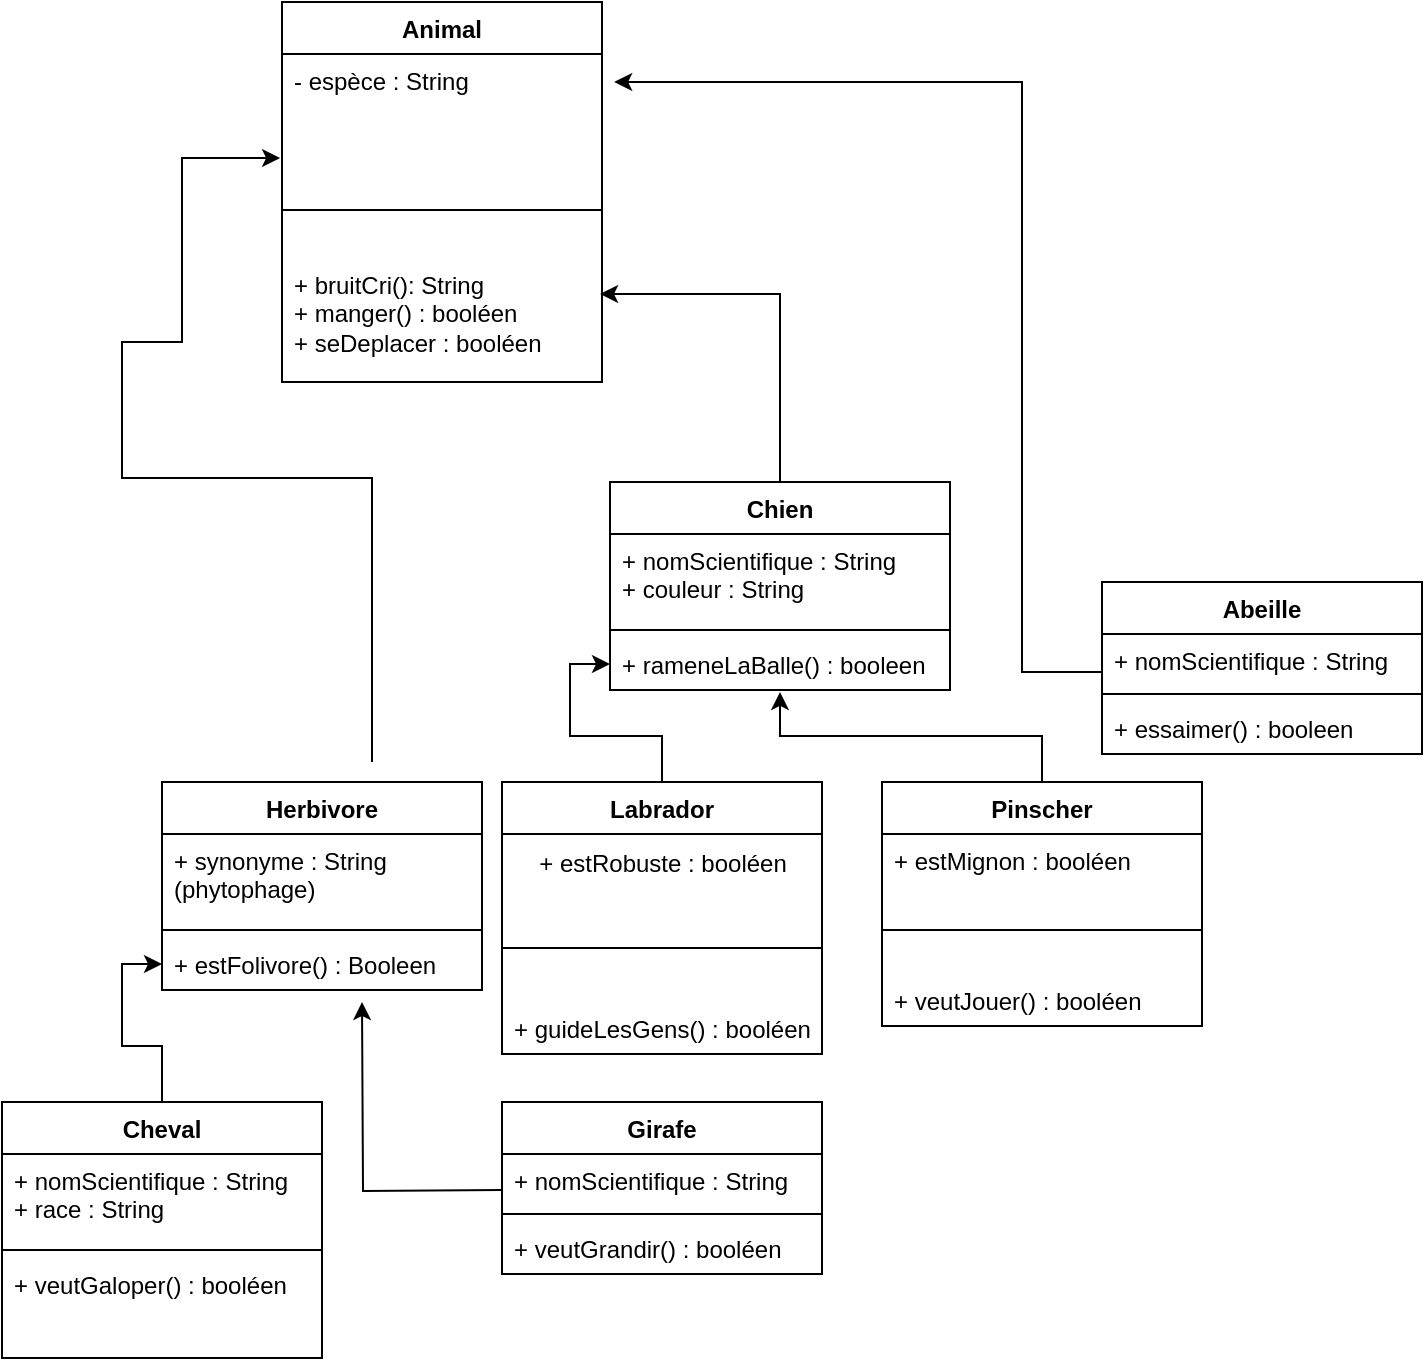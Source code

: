 <mxfile version="21.7.5" type="device">
  <diagram name="Page-1" id="2j2EiQx7V2a1exmJ5WXS">
    <mxGraphModel dx="1386" dy="793" grid="1" gridSize="10" guides="1" tooltips="1" connect="1" arrows="1" fold="1" page="1" pageScale="1" pageWidth="827" pageHeight="1169" math="0" shadow="0">
      <root>
        <mxCell id="0" />
        <mxCell id="1" parent="0" />
        <mxCell id="vbNFfZeSXDQqYNJUoYll-15" style="edgeStyle=orthogonalEdgeStyle;rounded=0;orthogonalLoop=1;jettySize=auto;html=1;exitX=0.5;exitY=0;exitDx=0;exitDy=0;" parent="1" edge="1">
          <mxGeometry relative="1" as="geometry">
            <mxPoint x="210" y="520" as="targetPoint" />
            <mxPoint x="280" y="614" as="sourcePoint" />
          </mxGeometry>
        </mxCell>
        <mxCell id="vbNFfZeSXDQqYNJUoYll-22" style="edgeStyle=orthogonalEdgeStyle;rounded=0;orthogonalLoop=1;jettySize=auto;html=1;exitX=0.5;exitY=0;exitDx=0;exitDy=0;entryX=-0.006;entryY=0.963;entryDx=0;entryDy=0;entryPerimeter=0;" parent="1" target="kkQ9WX2OmsGRKKt787n0-2" edge="1">
          <mxGeometry relative="1" as="geometry">
            <mxPoint x="215" y="400" as="sourcePoint" />
            <mxPoint x="190" y="190" as="targetPoint" />
            <Array as="points">
              <mxPoint x="215" y="258" />
              <mxPoint x="90" y="258" />
              <mxPoint x="90" y="190" />
              <mxPoint x="120" y="190" />
              <mxPoint x="120" y="98" />
            </Array>
          </mxGeometry>
        </mxCell>
        <mxCell id="TxjXZGKuT_py0U52dC9Z-1" style="edgeStyle=orthogonalEdgeStyle;rounded=0;orthogonalLoop=1;jettySize=auto;html=1;entryX=1.038;entryY=0.259;entryDx=0;entryDy=0;entryPerimeter=0;" parent="1" target="kkQ9WX2OmsGRKKt787n0-2" edge="1">
          <mxGeometry relative="1" as="geometry">
            <mxPoint x="580" y="355" as="sourcePoint" />
            <mxPoint x="484" y="115" as="targetPoint" />
            <Array as="points">
              <mxPoint x="540" y="355" />
              <mxPoint x="540" y="60" />
            </Array>
          </mxGeometry>
        </mxCell>
        <mxCell id="kkQ9WX2OmsGRKKt787n0-1" value="Animal" style="swimlane;fontStyle=1;align=center;verticalAlign=top;childLayout=stackLayout;horizontal=1;startSize=26;horizontalStack=0;resizeParent=1;resizeParentMax=0;resizeLast=0;collapsible=1;marginBottom=0;whiteSpace=wrap;html=1;" vertex="1" parent="1">
          <mxGeometry x="170" y="20" width="160" height="190" as="geometry" />
        </mxCell>
        <mxCell id="kkQ9WX2OmsGRKKt787n0-2" value="- espèce : String&lt;br&gt;&lt;br&gt;" style="text;strokeColor=none;fillColor=none;align=left;verticalAlign=top;spacingLeft=4;spacingRight=4;overflow=hidden;rotatable=0;points=[[0,0.5],[1,0.5]];portConstraint=eastwest;whiteSpace=wrap;html=1;" vertex="1" parent="kkQ9WX2OmsGRKKt787n0-1">
          <mxGeometry y="26" width="160" height="54" as="geometry" />
        </mxCell>
        <mxCell id="kkQ9WX2OmsGRKKt787n0-3" value="" style="line;strokeWidth=1;fillColor=none;align=left;verticalAlign=middle;spacingTop=-1;spacingLeft=3;spacingRight=3;rotatable=0;labelPosition=right;points=[];portConstraint=eastwest;strokeColor=inherit;" vertex="1" parent="kkQ9WX2OmsGRKKt787n0-1">
          <mxGeometry y="80" width="160" height="48" as="geometry" />
        </mxCell>
        <mxCell id="kkQ9WX2OmsGRKKt787n0-4" value="+ bruitCri(): String&lt;br&gt;+ manger() : booléen&lt;br&gt;+ seDeplacer : booléen" style="text;strokeColor=none;fillColor=none;align=left;verticalAlign=top;spacingLeft=4;spacingRight=4;overflow=hidden;rotatable=0;points=[[0,0.5],[1,0.5]];portConstraint=eastwest;whiteSpace=wrap;html=1;" vertex="1" parent="kkQ9WX2OmsGRKKt787n0-1">
          <mxGeometry y="128" width="160" height="62" as="geometry" />
        </mxCell>
        <mxCell id="kkQ9WX2OmsGRKKt787n0-38" style="edgeStyle=orthogonalEdgeStyle;rounded=0;orthogonalLoop=1;jettySize=auto;html=1;entryX=0.994;entryY=0.29;entryDx=0;entryDy=0;entryPerimeter=0;" edge="1" parent="1" source="kkQ9WX2OmsGRKKt787n0-7" target="kkQ9WX2OmsGRKKt787n0-4">
          <mxGeometry relative="1" as="geometry" />
        </mxCell>
        <mxCell id="kkQ9WX2OmsGRKKt787n0-7" value="Chien" style="swimlane;fontStyle=1;align=center;verticalAlign=top;childLayout=stackLayout;horizontal=1;startSize=26;horizontalStack=0;resizeParent=1;resizeParentMax=0;resizeLast=0;collapsible=1;marginBottom=0;whiteSpace=wrap;html=1;" vertex="1" parent="1">
          <mxGeometry x="334" y="260" width="170" height="104" as="geometry" />
        </mxCell>
        <mxCell id="kkQ9WX2OmsGRKKt787n0-8" value="+ nomScientifique : String&lt;br&gt;+ couleur : String" style="text;strokeColor=none;fillColor=none;align=left;verticalAlign=top;spacingLeft=4;spacingRight=4;overflow=hidden;rotatable=0;points=[[0,0.5],[1,0.5]];portConstraint=eastwest;whiteSpace=wrap;html=1;" vertex="1" parent="kkQ9WX2OmsGRKKt787n0-7">
          <mxGeometry y="26" width="170" height="44" as="geometry" />
        </mxCell>
        <mxCell id="kkQ9WX2OmsGRKKt787n0-9" value="" style="line;strokeWidth=1;fillColor=none;align=left;verticalAlign=middle;spacingTop=-1;spacingLeft=3;spacingRight=3;rotatable=0;labelPosition=right;points=[];portConstraint=eastwest;strokeColor=inherit;" vertex="1" parent="kkQ9WX2OmsGRKKt787n0-7">
          <mxGeometry y="70" width="170" height="8" as="geometry" />
        </mxCell>
        <mxCell id="kkQ9WX2OmsGRKKt787n0-10" value="+ rameneLaBalle() : booleen" style="text;strokeColor=none;fillColor=none;align=left;verticalAlign=top;spacingLeft=4;spacingRight=4;overflow=hidden;rotatable=0;points=[[0,0.5],[1,0.5]];portConstraint=eastwest;whiteSpace=wrap;html=1;" vertex="1" parent="kkQ9WX2OmsGRKKt787n0-7">
          <mxGeometry y="78" width="170" height="26" as="geometry" />
        </mxCell>
        <mxCell id="kkQ9WX2OmsGRKKt787n0-11" value="Abeille" style="swimlane;fontStyle=1;align=center;verticalAlign=top;childLayout=stackLayout;horizontal=1;startSize=26;horizontalStack=0;resizeParent=1;resizeParentMax=0;resizeLast=0;collapsible=1;marginBottom=0;whiteSpace=wrap;html=1;" vertex="1" parent="1">
          <mxGeometry x="580" y="310" width="160" height="86" as="geometry" />
        </mxCell>
        <mxCell id="kkQ9WX2OmsGRKKt787n0-12" value="+ nomScientifique : String" style="text;strokeColor=none;fillColor=none;align=left;verticalAlign=top;spacingLeft=4;spacingRight=4;overflow=hidden;rotatable=0;points=[[0,0.5],[1,0.5]];portConstraint=eastwest;whiteSpace=wrap;html=1;" vertex="1" parent="kkQ9WX2OmsGRKKt787n0-11">
          <mxGeometry y="26" width="160" height="26" as="geometry" />
        </mxCell>
        <mxCell id="kkQ9WX2OmsGRKKt787n0-13" value="" style="line;strokeWidth=1;fillColor=none;align=left;verticalAlign=middle;spacingTop=-1;spacingLeft=3;spacingRight=3;rotatable=0;labelPosition=right;points=[];portConstraint=eastwest;strokeColor=inherit;" vertex="1" parent="kkQ9WX2OmsGRKKt787n0-11">
          <mxGeometry y="52" width="160" height="8" as="geometry" />
        </mxCell>
        <mxCell id="kkQ9WX2OmsGRKKt787n0-14" value="+ essaimer() : booleen" style="text;strokeColor=none;fillColor=none;align=left;verticalAlign=top;spacingLeft=4;spacingRight=4;overflow=hidden;rotatable=0;points=[[0,0.5],[1,0.5]];portConstraint=eastwest;whiteSpace=wrap;html=1;" vertex="1" parent="kkQ9WX2OmsGRKKt787n0-11">
          <mxGeometry y="60" width="160" height="26" as="geometry" />
        </mxCell>
        <mxCell id="kkQ9WX2OmsGRKKt787n0-39" style="edgeStyle=orthogonalEdgeStyle;rounded=0;orthogonalLoop=1;jettySize=auto;html=1;entryX=0;entryY=0.5;entryDx=0;entryDy=0;" edge="1" parent="1" source="kkQ9WX2OmsGRKKt787n0-15" target="kkQ9WX2OmsGRKKt787n0-10">
          <mxGeometry relative="1" as="geometry" />
        </mxCell>
        <mxCell id="kkQ9WX2OmsGRKKt787n0-15" value="Labrador" style="swimlane;fontStyle=1;align=center;verticalAlign=top;childLayout=stackLayout;horizontal=1;startSize=26;horizontalStack=0;resizeParent=1;resizeParentMax=0;resizeLast=0;collapsible=1;marginBottom=0;whiteSpace=wrap;html=1;" vertex="1" parent="1">
          <mxGeometry x="280" y="410" width="160" height="136" as="geometry" />
        </mxCell>
        <mxCell id="kkQ9WX2OmsGRKKt787n0-41" value="+ estRobuste : booléen" style="text;html=1;align=center;verticalAlign=middle;resizable=0;points=[];autosize=1;strokeColor=none;fillColor=none;" vertex="1" parent="kkQ9WX2OmsGRKKt787n0-15">
          <mxGeometry y="26" width="160" height="30" as="geometry" />
        </mxCell>
        <mxCell id="kkQ9WX2OmsGRKKt787n0-17" value="" style="line;strokeWidth=1;fillColor=none;align=left;verticalAlign=middle;spacingTop=-1;spacingLeft=3;spacingRight=3;rotatable=0;labelPosition=right;points=[];portConstraint=eastwest;strokeColor=inherit;" vertex="1" parent="kkQ9WX2OmsGRKKt787n0-15">
          <mxGeometry y="56" width="160" height="54" as="geometry" />
        </mxCell>
        <mxCell id="kkQ9WX2OmsGRKKt787n0-18" value="+ guideLesGens() : booléen" style="text;strokeColor=none;fillColor=none;align=left;verticalAlign=top;spacingLeft=4;spacingRight=4;overflow=hidden;rotatable=0;points=[[0,0.5],[1,0.5]];portConstraint=eastwest;whiteSpace=wrap;html=1;" vertex="1" parent="kkQ9WX2OmsGRKKt787n0-15">
          <mxGeometry y="110" width="160" height="26" as="geometry" />
        </mxCell>
        <mxCell id="kkQ9WX2OmsGRKKt787n0-40" style="edgeStyle=orthogonalEdgeStyle;rounded=0;orthogonalLoop=1;jettySize=auto;html=1;entryX=0.5;entryY=1.038;entryDx=0;entryDy=0;entryPerimeter=0;" edge="1" parent="1" source="kkQ9WX2OmsGRKKt787n0-19" target="kkQ9WX2OmsGRKKt787n0-10">
          <mxGeometry relative="1" as="geometry" />
        </mxCell>
        <mxCell id="kkQ9WX2OmsGRKKt787n0-19" value="Pinscher" style="swimlane;fontStyle=1;align=center;verticalAlign=top;childLayout=stackLayout;horizontal=1;startSize=26;horizontalStack=0;resizeParent=1;resizeParentMax=0;resizeLast=0;collapsible=1;marginBottom=0;whiteSpace=wrap;html=1;" vertex="1" parent="1">
          <mxGeometry x="470" y="410" width="160" height="122" as="geometry" />
        </mxCell>
        <mxCell id="kkQ9WX2OmsGRKKt787n0-42" value="+ estMignon : booléen" style="text;strokeColor=none;fillColor=none;align=left;verticalAlign=top;spacingLeft=4;spacingRight=4;overflow=hidden;rotatable=0;points=[[0,0.5],[1,0.5]];portConstraint=eastwest;whiteSpace=wrap;html=1;" vertex="1" parent="kkQ9WX2OmsGRKKt787n0-19">
          <mxGeometry y="26" width="160" height="26" as="geometry" />
        </mxCell>
        <mxCell id="kkQ9WX2OmsGRKKt787n0-21" value="" style="line;strokeWidth=1;fillColor=none;align=left;verticalAlign=middle;spacingTop=-1;spacingLeft=3;spacingRight=3;rotatable=0;labelPosition=right;points=[];portConstraint=eastwest;strokeColor=inherit;" vertex="1" parent="kkQ9WX2OmsGRKKt787n0-19">
          <mxGeometry y="52" width="160" height="44" as="geometry" />
        </mxCell>
        <mxCell id="kkQ9WX2OmsGRKKt787n0-22" value="+ veutJouer() : booléen" style="text;strokeColor=none;fillColor=none;align=left;verticalAlign=top;spacingLeft=4;spacingRight=4;overflow=hidden;rotatable=0;points=[[0,0.5],[1,0.5]];portConstraint=eastwest;whiteSpace=wrap;html=1;" vertex="1" parent="kkQ9WX2OmsGRKKt787n0-19">
          <mxGeometry y="96" width="160" height="26" as="geometry" />
        </mxCell>
        <mxCell id="kkQ9WX2OmsGRKKt787n0-23" value="Herbivore" style="swimlane;fontStyle=1;align=center;verticalAlign=top;childLayout=stackLayout;horizontal=1;startSize=26;horizontalStack=0;resizeParent=1;resizeParentMax=0;resizeLast=0;collapsible=1;marginBottom=0;whiteSpace=wrap;html=1;" vertex="1" parent="1">
          <mxGeometry x="110" y="410" width="160" height="104" as="geometry" />
        </mxCell>
        <mxCell id="kkQ9WX2OmsGRKKt787n0-24" value="+ synonyme : String (phytophage)" style="text;strokeColor=none;fillColor=none;align=left;verticalAlign=top;spacingLeft=4;spacingRight=4;overflow=hidden;rotatable=0;points=[[0,0.5],[1,0.5]];portConstraint=eastwest;whiteSpace=wrap;html=1;" vertex="1" parent="kkQ9WX2OmsGRKKt787n0-23">
          <mxGeometry y="26" width="160" height="44" as="geometry" />
        </mxCell>
        <mxCell id="kkQ9WX2OmsGRKKt787n0-25" value="" style="line;strokeWidth=1;fillColor=none;align=left;verticalAlign=middle;spacingTop=-1;spacingLeft=3;spacingRight=3;rotatable=0;labelPosition=right;points=[];portConstraint=eastwest;strokeColor=inherit;" vertex="1" parent="kkQ9WX2OmsGRKKt787n0-23">
          <mxGeometry y="70" width="160" height="8" as="geometry" />
        </mxCell>
        <mxCell id="kkQ9WX2OmsGRKKt787n0-26" value="+ estFolivore() : Booleen" style="text;strokeColor=none;fillColor=none;align=left;verticalAlign=top;spacingLeft=4;spacingRight=4;overflow=hidden;rotatable=0;points=[[0,0.5],[1,0.5]];portConstraint=eastwest;whiteSpace=wrap;html=1;" vertex="1" parent="kkQ9WX2OmsGRKKt787n0-23">
          <mxGeometry y="78" width="160" height="26" as="geometry" />
        </mxCell>
        <mxCell id="kkQ9WX2OmsGRKKt787n0-27" value="Girafe" style="swimlane;fontStyle=1;align=center;verticalAlign=top;childLayout=stackLayout;horizontal=1;startSize=26;horizontalStack=0;resizeParent=1;resizeParentMax=0;resizeLast=0;collapsible=1;marginBottom=0;whiteSpace=wrap;html=1;" vertex="1" parent="1">
          <mxGeometry x="280" y="570" width="160" height="86" as="geometry" />
        </mxCell>
        <mxCell id="kkQ9WX2OmsGRKKt787n0-28" value="+ nomScientifique : String" style="text;strokeColor=none;fillColor=none;align=left;verticalAlign=top;spacingLeft=4;spacingRight=4;overflow=hidden;rotatable=0;points=[[0,0.5],[1,0.5]];portConstraint=eastwest;whiteSpace=wrap;html=1;" vertex="1" parent="kkQ9WX2OmsGRKKt787n0-27">
          <mxGeometry y="26" width="160" height="26" as="geometry" />
        </mxCell>
        <mxCell id="kkQ9WX2OmsGRKKt787n0-29" value="" style="line;strokeWidth=1;fillColor=none;align=left;verticalAlign=middle;spacingTop=-1;spacingLeft=3;spacingRight=3;rotatable=0;labelPosition=right;points=[];portConstraint=eastwest;strokeColor=inherit;" vertex="1" parent="kkQ9WX2OmsGRKKt787n0-27">
          <mxGeometry y="52" width="160" height="8" as="geometry" />
        </mxCell>
        <mxCell id="kkQ9WX2OmsGRKKt787n0-30" value="+ veutGrandir() : booléen" style="text;strokeColor=none;fillColor=none;align=left;verticalAlign=top;spacingLeft=4;spacingRight=4;overflow=hidden;rotatable=0;points=[[0,0.5],[1,0.5]];portConstraint=eastwest;whiteSpace=wrap;html=1;" vertex="1" parent="kkQ9WX2OmsGRKKt787n0-27">
          <mxGeometry y="60" width="160" height="26" as="geometry" />
        </mxCell>
        <mxCell id="kkQ9WX2OmsGRKKt787n0-36" style="edgeStyle=orthogonalEdgeStyle;rounded=0;orthogonalLoop=1;jettySize=auto;html=1;entryX=0;entryY=0.5;entryDx=0;entryDy=0;" edge="1" parent="1" source="kkQ9WX2OmsGRKKt787n0-31" target="kkQ9WX2OmsGRKKt787n0-26">
          <mxGeometry relative="1" as="geometry" />
        </mxCell>
        <mxCell id="kkQ9WX2OmsGRKKt787n0-31" value="Cheval" style="swimlane;fontStyle=1;align=center;verticalAlign=top;childLayout=stackLayout;horizontal=1;startSize=26;horizontalStack=0;resizeParent=1;resizeParentMax=0;resizeLast=0;collapsible=1;marginBottom=0;whiteSpace=wrap;html=1;" vertex="1" parent="1">
          <mxGeometry x="30" y="570" width="160" height="128" as="geometry" />
        </mxCell>
        <mxCell id="kkQ9WX2OmsGRKKt787n0-32" value="+ nomScientifique : String&lt;br&gt;+ race : String" style="text;strokeColor=none;fillColor=none;align=left;verticalAlign=top;spacingLeft=4;spacingRight=4;overflow=hidden;rotatable=0;points=[[0,0.5],[1,0.5]];portConstraint=eastwest;whiteSpace=wrap;html=1;" vertex="1" parent="kkQ9WX2OmsGRKKt787n0-31">
          <mxGeometry y="26" width="160" height="44" as="geometry" />
        </mxCell>
        <mxCell id="kkQ9WX2OmsGRKKt787n0-33" value="" style="line;strokeWidth=1;fillColor=none;align=left;verticalAlign=middle;spacingTop=-1;spacingLeft=3;spacingRight=3;rotatable=0;labelPosition=right;points=[];portConstraint=eastwest;strokeColor=inherit;" vertex="1" parent="kkQ9WX2OmsGRKKt787n0-31">
          <mxGeometry y="70" width="160" height="8" as="geometry" />
        </mxCell>
        <mxCell id="kkQ9WX2OmsGRKKt787n0-34" value="+ veutGaloper() : booléen" style="text;strokeColor=none;fillColor=none;align=left;verticalAlign=top;spacingLeft=4;spacingRight=4;overflow=hidden;rotatable=0;points=[[0,0.5],[1,0.5]];portConstraint=eastwest;whiteSpace=wrap;html=1;" vertex="1" parent="kkQ9WX2OmsGRKKt787n0-31">
          <mxGeometry y="78" width="160" height="50" as="geometry" />
        </mxCell>
      </root>
    </mxGraphModel>
  </diagram>
</mxfile>
